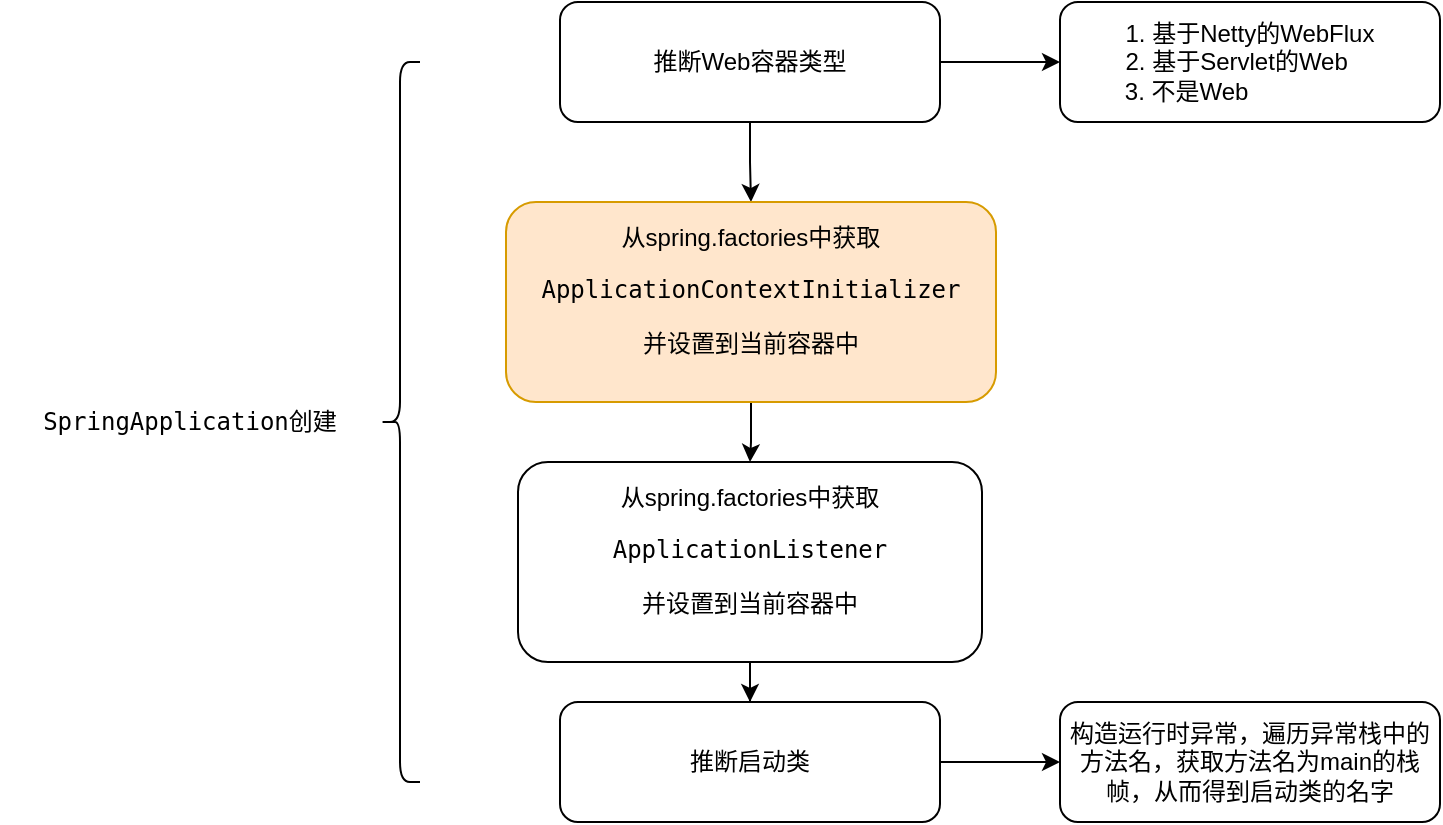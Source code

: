 <mxfile version="14.5.1" type="github">
  <diagram id="VLOndrZwdGjurE4qCbJl" name="Page-1">
    <mxGraphModel dx="946" dy="536" grid="1" gridSize="10" guides="1" tooltips="1" connect="1" arrows="1" fold="1" page="1" pageScale="1" pageWidth="827" pageHeight="1169" math="0" shadow="0">
      <root>
        <mxCell id="0" />
        <mxCell id="1" parent="0" />
        <mxCell id="Dy4RA3RgdO-afxYCd4Ue-6" style="edgeStyle=orthogonalEdgeStyle;rounded=0;orthogonalLoop=1;jettySize=auto;html=1;entryX=0.5;entryY=0;entryDx=0;entryDy=0;" edge="1" parent="1" source="-zF1WsUd2PmiUfpxgA9t-2" target="-zF1WsUd2PmiUfpxgA9t-4">
          <mxGeometry relative="1" as="geometry" />
        </mxCell>
        <mxCell id="Dy4RA3RgdO-afxYCd4Ue-9" style="edgeStyle=orthogonalEdgeStyle;rounded=0;orthogonalLoop=1;jettySize=auto;html=1;exitX=1;exitY=0.5;exitDx=0;exitDy=0;entryX=0;entryY=0.5;entryDx=0;entryDy=0;" edge="1" parent="1" source="-zF1WsUd2PmiUfpxgA9t-2" target="-zF1WsUd2PmiUfpxgA9t-3">
          <mxGeometry relative="1" as="geometry" />
        </mxCell>
        <mxCell id="-zF1WsUd2PmiUfpxgA9t-2" value="推断Web容器类型" style="rounded=1;whiteSpace=wrap;html=1;" parent="1" vertex="1">
          <mxGeometry x="290" y="40" width="190" height="60" as="geometry" />
        </mxCell>
        <mxCell id="-zF1WsUd2PmiUfpxgA9t-3" value="1. 基于Netty的WebFlux&lt;br&gt;2. 基于Servlet的Web&amp;nbsp; &amp;nbsp;&amp;nbsp;&lt;br&gt;3. 不是Web&amp;nbsp; &amp;nbsp; &amp;nbsp; &amp;nbsp; &amp;nbsp; &amp;nbsp; &amp;nbsp; &amp;nbsp; &amp;nbsp; &amp;nbsp;" style="rounded=1;whiteSpace=wrap;html=1;" parent="1" vertex="1">
          <mxGeometry x="540" y="40" width="190" height="60" as="geometry" />
        </mxCell>
        <mxCell id="Dy4RA3RgdO-afxYCd4Ue-7" style="edgeStyle=orthogonalEdgeStyle;rounded=0;orthogonalLoop=1;jettySize=auto;html=1;entryX=0.5;entryY=0;entryDx=0;entryDy=0;" edge="1" parent="1" source="-zF1WsUd2PmiUfpxgA9t-4" target="-zF1WsUd2PmiUfpxgA9t-5">
          <mxGeometry relative="1" as="geometry" />
        </mxCell>
        <mxCell id="-zF1WsUd2PmiUfpxgA9t-4" value="从spring.factories中获取&lt;br&gt;&lt;pre&gt;ApplicationContextInitializer&lt;/pre&gt;&lt;pre&gt;并设置到当前容器中&lt;/pre&gt;" style="rounded=1;whiteSpace=wrap;html=1;sketch=0;glass=0;shadow=0;fillColor=#ffe6cc;strokeColor=#d79b00;" parent="1" vertex="1">
          <mxGeometry x="263" y="140" width="245" height="100" as="geometry" />
        </mxCell>
        <mxCell id="Dy4RA3RgdO-afxYCd4Ue-8" value="" style="edgeStyle=orthogonalEdgeStyle;rounded=0;orthogonalLoop=1;jettySize=auto;html=1;" edge="1" parent="1" source="-zF1WsUd2PmiUfpxgA9t-5" target="-zF1WsUd2PmiUfpxgA9t-6">
          <mxGeometry relative="1" as="geometry" />
        </mxCell>
        <mxCell id="-zF1WsUd2PmiUfpxgA9t-5" value="从spring.factories中获取&lt;br&gt;&lt;pre&gt;&lt;pre&gt;ApplicationListener&lt;/pre&gt;&lt;/pre&gt;&lt;pre&gt;并设置到当前容器中&lt;/pre&gt;" style="rounded=1;whiteSpace=wrap;html=1;" parent="1" vertex="1">
          <mxGeometry x="269" y="270" width="232" height="100" as="geometry" />
        </mxCell>
        <mxCell id="Dy4RA3RgdO-afxYCd4Ue-10" style="edgeStyle=orthogonalEdgeStyle;rounded=0;orthogonalLoop=1;jettySize=auto;html=1;exitX=1;exitY=0.5;exitDx=0;exitDy=0;entryX=0;entryY=0.5;entryDx=0;entryDy=0;" edge="1" parent="1" source="-zF1WsUd2PmiUfpxgA9t-6" target="Dy4RA3RgdO-afxYCd4Ue-5">
          <mxGeometry relative="1" as="geometry" />
        </mxCell>
        <mxCell id="-zF1WsUd2PmiUfpxgA9t-6" value="推断启动类" style="rounded=1;whiteSpace=wrap;html=1;" parent="1" vertex="1">
          <mxGeometry x="290" y="390" width="190" height="60" as="geometry" />
        </mxCell>
        <mxCell id="Dy4RA3RgdO-afxYCd4Ue-5" value="构造运行时异常，遍历异常栈中的方法名，获取方法名为main的&lt;span&gt;栈帧，从而得到启动类的名字&lt;/span&gt;" style="rounded=1;whiteSpace=wrap;html=1;" vertex="1" parent="1">
          <mxGeometry x="540" y="390" width="190" height="60" as="geometry" />
        </mxCell>
        <mxCell id="Dy4RA3RgdO-afxYCd4Ue-12" value="" style="shape=curlyBracket;whiteSpace=wrap;html=1;rounded=1;shadow=0;glass=0;sketch=0;" vertex="1" parent="1">
          <mxGeometry x="200" y="70" width="20" height="360" as="geometry" />
        </mxCell>
        <mxCell id="Dy4RA3RgdO-afxYCd4Ue-13" value="&lt;pre&gt;SpringApplication创建&lt;/pre&gt;" style="text;html=1;strokeColor=none;fillColor=none;align=center;verticalAlign=middle;whiteSpace=wrap;rounded=0;shadow=0;glass=0;sketch=0;" vertex="1" parent="1">
          <mxGeometry x="10" y="240" width="190" height="20" as="geometry" />
        </mxCell>
      </root>
    </mxGraphModel>
  </diagram>
</mxfile>
